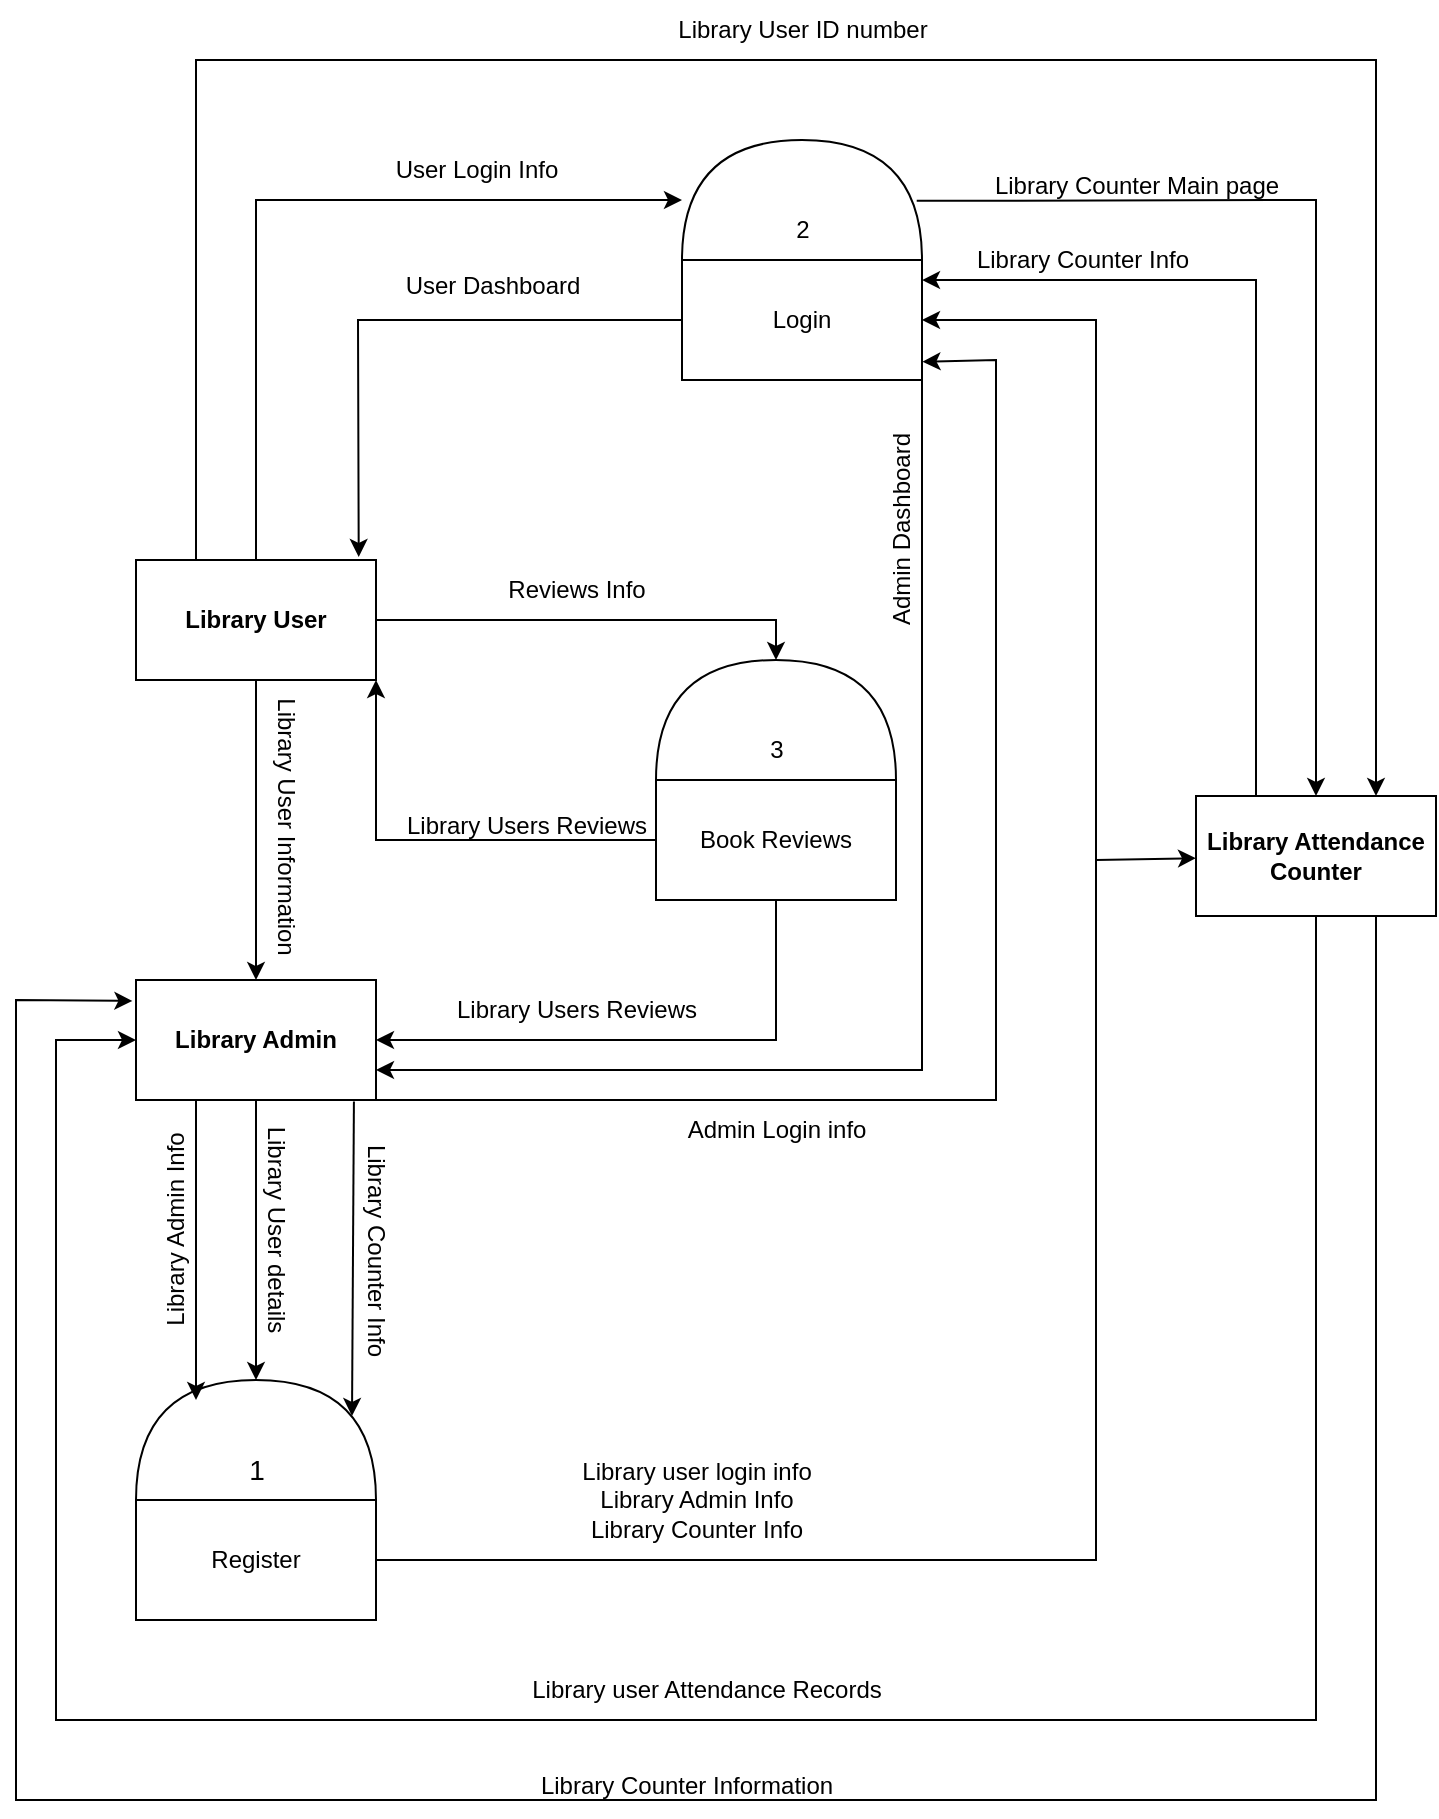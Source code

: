 <mxfile version="24.0.6" type="github">
  <diagram name="Page-1" id="jEE0QtYnfGq3cd7_jUfr">
    <mxGraphModel dx="1723" dy="778" grid="1" gridSize="10" guides="1" tooltips="1" connect="1" arrows="1" fold="1" page="1" pageScale="1" pageWidth="826" pageHeight="1169" math="0" shadow="0">
      <root>
        <mxCell id="0" />
        <mxCell id="1" parent="0" />
        <mxCell id="z5HuqzgQ3joIAc6Jr-kF-1" value="&lt;b&gt;Library User&lt;/b&gt;" style="rounded=0;whiteSpace=wrap;html=1;" vertex="1" parent="1">
          <mxGeometry x="80" y="510" width="120" height="60" as="geometry" />
        </mxCell>
        <mxCell id="z5HuqzgQ3joIAc6Jr-kF-2" value="&lt;b&gt;Library Attendance&lt;br&gt;Counter&lt;/b&gt;" style="rounded=0;whiteSpace=wrap;html=1;" vertex="1" parent="1">
          <mxGeometry x="610" y="628" width="120" height="60" as="geometry" />
        </mxCell>
        <mxCell id="z5HuqzgQ3joIAc6Jr-kF-7" value="&lt;b&gt;Library Admin&lt;/b&gt;" style="rounded=0;whiteSpace=wrap;html=1;" vertex="1" parent="1">
          <mxGeometry x="80" y="720" width="120" height="60" as="geometry" />
        </mxCell>
        <mxCell id="z5HuqzgQ3joIAc6Jr-kF-14" value="" style="group" vertex="1" connectable="0" parent="1">
          <mxGeometry x="340" y="560" width="120" height="120" as="geometry" />
        </mxCell>
        <mxCell id="z5HuqzgQ3joIAc6Jr-kF-12" value="" style="shape=or;whiteSpace=wrap;html=1;rotation=-90;" vertex="1" parent="z5HuqzgQ3joIAc6Jr-kF-14">
          <mxGeometry x="30" y="-30" width="60" height="120" as="geometry" />
        </mxCell>
        <mxCell id="z5HuqzgQ3joIAc6Jr-kF-13" value="Book Reviews" style="rounded=0;whiteSpace=wrap;html=1;" vertex="1" parent="z5HuqzgQ3joIAc6Jr-kF-14">
          <mxGeometry y="60" width="120" height="60" as="geometry" />
        </mxCell>
        <mxCell id="z5HuqzgQ3joIAc6Jr-kF-23" value="3" style="text;html=1;align=center;verticalAlign=middle;resizable=0;points=[];autosize=1;strokeColor=none;fillColor=none;" vertex="1" parent="z5HuqzgQ3joIAc6Jr-kF-14">
          <mxGeometry x="45" y="30" width="30" height="30" as="geometry" />
        </mxCell>
        <mxCell id="z5HuqzgQ3joIAc6Jr-kF-15" value="" style="group" vertex="1" connectable="0" parent="1">
          <mxGeometry x="80" y="920" width="120" height="120" as="geometry" />
        </mxCell>
        <mxCell id="z5HuqzgQ3joIAc6Jr-kF-6" value="Register" style="rounded=0;whiteSpace=wrap;html=1;" vertex="1" parent="z5HuqzgQ3joIAc6Jr-kF-15">
          <mxGeometry y="60" width="120" height="60" as="geometry" />
        </mxCell>
        <mxCell id="z5HuqzgQ3joIAc6Jr-kF-11" value="" style="shape=or;whiteSpace=wrap;html=1;rotation=-90;" vertex="1" parent="z5HuqzgQ3joIAc6Jr-kF-15">
          <mxGeometry x="30" y="-30" width="60" height="120" as="geometry" />
        </mxCell>
        <mxCell id="z5HuqzgQ3joIAc6Jr-kF-19" value="&lt;font style=&quot;font-size: 14px;&quot;&gt;1&lt;/font&gt;" style="text;html=1;align=center;verticalAlign=middle;resizable=0;points=[];autosize=1;strokeColor=none;fillColor=none;" vertex="1" parent="z5HuqzgQ3joIAc6Jr-kF-15">
          <mxGeometry x="45" y="30" width="30" height="30" as="geometry" />
        </mxCell>
        <mxCell id="z5HuqzgQ3joIAc6Jr-kF-17" value="" style="group" vertex="1" connectable="0" parent="1">
          <mxGeometry x="353" y="300" width="120" height="120" as="geometry" />
        </mxCell>
        <mxCell id="z5HuqzgQ3joIAc6Jr-kF-5" value="Login" style="rounded=0;whiteSpace=wrap;html=1;" vertex="1" parent="z5HuqzgQ3joIAc6Jr-kF-17">
          <mxGeometry y="60" width="120" height="60" as="geometry" />
        </mxCell>
        <mxCell id="z5HuqzgQ3joIAc6Jr-kF-8" value="" style="shape=or;whiteSpace=wrap;html=1;rotation=-90;" vertex="1" parent="z5HuqzgQ3joIAc6Jr-kF-17">
          <mxGeometry x="30" y="-30" width="60" height="120" as="geometry" />
        </mxCell>
        <mxCell id="z5HuqzgQ3joIAc6Jr-kF-61" value="2" style="text;html=1;align=center;verticalAlign=middle;resizable=0;points=[];autosize=1;strokeColor=none;fillColor=none;" vertex="1" parent="z5HuqzgQ3joIAc6Jr-kF-17">
          <mxGeometry x="45" y="30" width="30" height="30" as="geometry" />
        </mxCell>
        <mxCell id="z5HuqzgQ3joIAc6Jr-kF-26" value="" style="endArrow=classic;html=1;rounded=0;" edge="1" parent="1" source="z5HuqzgQ3joIAc6Jr-kF-1" target="z5HuqzgQ3joIAc6Jr-kF-7">
          <mxGeometry width="50" height="50" relative="1" as="geometry">
            <mxPoint x="360" y="620" as="sourcePoint" />
            <mxPoint x="410" y="570" as="targetPoint" />
          </mxGeometry>
        </mxCell>
        <mxCell id="z5HuqzgQ3joIAc6Jr-kF-27" value="" style="endArrow=classic;html=1;rounded=0;" edge="1" parent="1" source="z5HuqzgQ3joIAc6Jr-kF-7" target="z5HuqzgQ3joIAc6Jr-kF-11">
          <mxGeometry width="50" height="50" relative="1" as="geometry">
            <mxPoint x="360" y="900" as="sourcePoint" />
            <mxPoint x="410" y="850" as="targetPoint" />
          </mxGeometry>
        </mxCell>
        <mxCell id="z5HuqzgQ3joIAc6Jr-kF-29" value="" style="endArrow=classic;html=1;rounded=0;" edge="1" parent="1" source="z5HuqzgQ3joIAc6Jr-kF-1" target="z5HuqzgQ3joIAc6Jr-kF-8">
          <mxGeometry width="50" height="50" relative="1" as="geometry">
            <mxPoint x="360" y="620" as="sourcePoint" />
            <mxPoint x="410" y="570" as="targetPoint" />
            <Array as="points">
              <mxPoint x="140" y="330" />
            </Array>
          </mxGeometry>
        </mxCell>
        <mxCell id="z5HuqzgQ3joIAc6Jr-kF-31" value="" style="endArrow=classic;html=1;rounded=0;" edge="1" parent="1" source="z5HuqzgQ3joIAc6Jr-kF-13" target="z5HuqzgQ3joIAc6Jr-kF-7">
          <mxGeometry width="50" height="50" relative="1" as="geometry">
            <mxPoint x="360" y="900" as="sourcePoint" />
            <mxPoint x="410" y="850" as="targetPoint" />
            <Array as="points">
              <mxPoint x="400" y="750" />
            </Array>
          </mxGeometry>
        </mxCell>
        <mxCell id="z5HuqzgQ3joIAc6Jr-kF-33" value="" style="endArrow=classic;html=1;rounded=0;" edge="1" parent="1" source="z5HuqzgQ3joIAc6Jr-kF-1" target="z5HuqzgQ3joIAc6Jr-kF-12">
          <mxGeometry width="50" height="50" relative="1" as="geometry">
            <mxPoint x="230" y="580" as="sourcePoint" />
            <mxPoint x="370" y="540" as="targetPoint" />
            <Array as="points">
              <mxPoint x="400" y="540" />
            </Array>
          </mxGeometry>
        </mxCell>
        <mxCell id="z5HuqzgQ3joIAc6Jr-kF-34" value="" style="endArrow=classic;html=1;rounded=0;entryX=0.928;entryY=-0.025;entryDx=0;entryDy=0;entryPerimeter=0;exitX=0;exitY=0.5;exitDx=0;exitDy=0;" edge="1" parent="1" source="z5HuqzgQ3joIAc6Jr-kF-5" target="z5HuqzgQ3joIAc6Jr-kF-1">
          <mxGeometry width="50" height="50" relative="1" as="geometry">
            <mxPoint x="350" y="430" as="sourcePoint" />
            <mxPoint x="410" y="570" as="targetPoint" />
            <Array as="points">
              <mxPoint x="191" y="390" />
            </Array>
          </mxGeometry>
        </mxCell>
        <mxCell id="z5HuqzgQ3joIAc6Jr-kF-36" value="" style="endArrow=classic;html=1;rounded=0;exitX=1;exitY=0.5;exitDx=0;exitDy=0;entryX=1;entryY=0.5;entryDx=0;entryDy=0;" edge="1" parent="1" source="z5HuqzgQ3joIAc6Jr-kF-6" target="z5HuqzgQ3joIAc6Jr-kF-5">
          <mxGeometry width="50" height="50" relative="1" as="geometry">
            <mxPoint x="340" y="620" as="sourcePoint" />
            <mxPoint x="390" y="570" as="targetPoint" />
            <Array as="points">
              <mxPoint x="560" y="1010" />
              <mxPoint x="560" y="390" />
            </Array>
          </mxGeometry>
        </mxCell>
        <mxCell id="z5HuqzgQ3joIAc6Jr-kF-38" value="Library Users Reviews" style="text;html=1;align=center;verticalAlign=middle;resizable=0;points=[];autosize=1;strokeColor=none;fillColor=none;" vertex="1" parent="1">
          <mxGeometry x="230" y="720" width="140" height="30" as="geometry" />
        </mxCell>
        <mxCell id="z5HuqzgQ3joIAc6Jr-kF-39" value="Reviews Info" style="text;html=1;align=center;verticalAlign=middle;resizable=0;points=[];autosize=1;strokeColor=none;fillColor=none;" vertex="1" parent="1">
          <mxGeometry x="255" y="510" width="90" height="30" as="geometry" />
        </mxCell>
        <mxCell id="z5HuqzgQ3joIAc6Jr-kF-44" value="Library User Information" style="text;html=1;align=center;verticalAlign=middle;resizable=0;points=[];autosize=1;strokeColor=none;fillColor=none;rotation=90;" vertex="1" parent="1">
          <mxGeometry x="80" y="628" width="150" height="30" as="geometry" />
        </mxCell>
        <mxCell id="z5HuqzgQ3joIAc6Jr-kF-45" value="Library User details" style="text;html=1;align=center;verticalAlign=middle;whiteSpace=wrap;rounded=0;rotation=90;" vertex="1" parent="1">
          <mxGeometry x="80" y="830" width="140" height="30" as="geometry" />
        </mxCell>
        <mxCell id="z5HuqzgQ3joIAc6Jr-kF-46" value="Library user login info&lt;div&gt;Library Admin Info&lt;br&gt;Library Counter Info&lt;/div&gt;" style="text;html=1;align=center;verticalAlign=middle;resizable=0;points=[];autosize=1;strokeColor=none;fillColor=none;" vertex="1" parent="1">
          <mxGeometry x="290" y="950" width="140" height="60" as="geometry" />
        </mxCell>
        <mxCell id="z5HuqzgQ3joIAc6Jr-kF-47" value="" style="endArrow=classic;html=1;rounded=0;" edge="1" parent="1" target="z5HuqzgQ3joIAc6Jr-kF-2">
          <mxGeometry width="50" height="50" relative="1" as="geometry">
            <mxPoint x="560" y="660" as="sourcePoint" />
            <mxPoint x="260" y="940" as="targetPoint" />
          </mxGeometry>
        </mxCell>
        <mxCell id="z5HuqzgQ3joIAc6Jr-kF-48" value="" style="endArrow=classic;html=1;rounded=0;" edge="1" parent="1" source="z5HuqzgQ3joIAc6Jr-kF-2" target="z5HuqzgQ3joIAc6Jr-kF-7">
          <mxGeometry width="50" height="50" relative="1" as="geometry">
            <mxPoint x="320" y="930" as="sourcePoint" />
            <mxPoint x="370" y="880" as="targetPoint" />
            <Array as="points">
              <mxPoint x="670" y="1090" />
              <mxPoint x="40" y="1090" />
              <mxPoint x="40" y="750" />
            </Array>
          </mxGeometry>
        </mxCell>
        <mxCell id="z5HuqzgQ3joIAc6Jr-kF-49" value="Library user Attendance Records" style="text;html=1;align=center;verticalAlign=middle;resizable=0;points=[];autosize=1;strokeColor=none;fillColor=none;" vertex="1" parent="1">
          <mxGeometry x="265" y="1060" width="200" height="30" as="geometry" />
        </mxCell>
        <mxCell id="z5HuqzgQ3joIAc6Jr-kF-50" value="User Dashboard" style="text;html=1;align=center;verticalAlign=middle;resizable=0;points=[];autosize=1;strokeColor=none;fillColor=none;" vertex="1" parent="1">
          <mxGeometry x="203" y="358" width="110" height="30" as="geometry" />
        </mxCell>
        <mxCell id="z5HuqzgQ3joIAc6Jr-kF-51" value="" style="endArrow=classic;html=1;rounded=0;entryX=0.975;entryY=0.167;entryDx=0;entryDy=0;entryPerimeter=0;exitX=0.25;exitY=0;exitDx=0;exitDy=0;" edge="1" parent="1" source="z5HuqzgQ3joIAc6Jr-kF-2">
          <mxGeometry width="50" height="50" relative="1" as="geometry">
            <mxPoint x="673" y="628" as="sourcePoint" />
            <mxPoint x="473" y="370.02" as="targetPoint" />
            <Array as="points">
              <mxPoint x="640" y="370" />
            </Array>
          </mxGeometry>
        </mxCell>
        <mxCell id="z5HuqzgQ3joIAc6Jr-kF-53" value="Library Counter Info" style="text;html=1;align=center;verticalAlign=middle;resizable=0;points=[];autosize=1;strokeColor=none;fillColor=none;" vertex="1" parent="1">
          <mxGeometry x="488" y="345" width="130" height="30" as="geometry" />
        </mxCell>
        <mxCell id="z5HuqzgQ3joIAc6Jr-kF-54" value="" style="endArrow=classic;html=1;rounded=0;exitX=0.75;exitY=1;exitDx=0;exitDy=0;entryX=-0.015;entryY=0.174;entryDx=0;entryDy=0;entryPerimeter=0;" edge="1" parent="1" source="z5HuqzgQ3joIAc6Jr-kF-2" target="z5HuqzgQ3joIAc6Jr-kF-7">
          <mxGeometry width="50" height="50" relative="1" as="geometry">
            <mxPoint x="570" y="990" as="sourcePoint" />
            <mxPoint x="620" y="940" as="targetPoint" />
            <Array as="points">
              <mxPoint x="700" y="1130" />
              <mxPoint x="20" y="1130" />
              <mxPoint x="20" y="730" />
            </Array>
          </mxGeometry>
        </mxCell>
        <mxCell id="z5HuqzgQ3joIAc6Jr-kF-56" value="Library Counter Information" style="text;html=1;align=center;verticalAlign=middle;resizable=0;points=[];autosize=1;strokeColor=none;fillColor=none;" vertex="1" parent="1">
          <mxGeometry x="270" y="1108" width="170" height="30" as="geometry" />
        </mxCell>
        <mxCell id="z5HuqzgQ3joIAc6Jr-kF-57" value="" style="endArrow=classic;html=1;rounded=0;exitX=0.25;exitY=1;exitDx=0;exitDy=0;" edge="1" parent="1" source="z5HuqzgQ3joIAc6Jr-kF-7">
          <mxGeometry width="50" height="50" relative="1" as="geometry">
            <mxPoint x="560" y="660" as="sourcePoint" />
            <mxPoint x="110" y="930" as="targetPoint" />
          </mxGeometry>
        </mxCell>
        <mxCell id="z5HuqzgQ3joIAc6Jr-kF-58" value="Library Admin Info" style="text;html=1;align=center;verticalAlign=middle;resizable=0;points=[];autosize=1;strokeColor=none;fillColor=none;rotation=-90;" vertex="1" parent="1">
          <mxGeometry x="40" y="830" width="120" height="30" as="geometry" />
        </mxCell>
        <mxCell id="z5HuqzgQ3joIAc6Jr-kF-59" value="" style="endArrow=classic;html=1;rounded=0;exitX=1;exitY=1;exitDx=0;exitDy=0;entryX=1.002;entryY=0.848;entryDx=0;entryDy=0;entryPerimeter=0;" edge="1" parent="1" source="z5HuqzgQ3joIAc6Jr-kF-7" target="z5HuqzgQ3joIAc6Jr-kF-5">
          <mxGeometry width="50" height="50" relative="1" as="geometry">
            <mxPoint x="200" y="770" as="sourcePoint" />
            <mxPoint x="480" y="410" as="targetPoint" />
            <Array as="points">
              <mxPoint x="510" y="780" />
              <mxPoint x="510" y="410" />
            </Array>
          </mxGeometry>
        </mxCell>
        <mxCell id="z5HuqzgQ3joIAc6Jr-kF-60" value="Admin Login info" style="text;html=1;align=center;verticalAlign=middle;resizable=0;points=[];autosize=1;strokeColor=none;fillColor=none;" vertex="1" parent="1">
          <mxGeometry x="345" y="780" width="110" height="30" as="geometry" />
        </mxCell>
        <mxCell id="z5HuqzgQ3joIAc6Jr-kF-62" value="" style="endArrow=classic;html=1;rounded=0;entryX=1;entryY=1;entryDx=0;entryDy=0;" edge="1" parent="1" source="z5HuqzgQ3joIAc6Jr-kF-13" target="z5HuqzgQ3joIAc6Jr-kF-1">
          <mxGeometry width="50" height="50" relative="1" as="geometry">
            <mxPoint x="430" y="590" as="sourcePoint" />
            <mxPoint x="480" y="540" as="targetPoint" />
            <Array as="points">
              <mxPoint x="200" y="650" />
            </Array>
          </mxGeometry>
        </mxCell>
        <mxCell id="z5HuqzgQ3joIAc6Jr-kF-63" value="Library Users Reviews" style="text;html=1;align=center;verticalAlign=middle;resizable=0;points=[];autosize=1;strokeColor=none;fillColor=none;" vertex="1" parent="1">
          <mxGeometry x="205" y="628" width="140" height="30" as="geometry" />
        </mxCell>
        <mxCell id="z5HuqzgQ3joIAc6Jr-kF-64" value="User Login Info" style="text;html=1;align=center;verticalAlign=middle;resizable=0;points=[];autosize=1;strokeColor=none;fillColor=none;" vertex="1" parent="1">
          <mxGeometry x="200" y="300" width="100" height="30" as="geometry" />
        </mxCell>
        <mxCell id="z5HuqzgQ3joIAc6Jr-kF-65" value="" style="endArrow=classic;html=1;rounded=0;exitX=0.908;exitY=1.012;exitDx=0;exitDy=0;exitPerimeter=0;entryX=0.7;entryY=0.9;entryDx=0;entryDy=0;entryPerimeter=0;" edge="1" parent="1" source="z5HuqzgQ3joIAc6Jr-kF-7" target="z5HuqzgQ3joIAc6Jr-kF-11">
          <mxGeometry width="50" height="50" relative="1" as="geometry">
            <mxPoint x="470" y="890" as="sourcePoint" />
            <mxPoint x="520" y="840" as="targetPoint" />
          </mxGeometry>
        </mxCell>
        <mxCell id="z5HuqzgQ3joIAc6Jr-kF-66" value="Library Counter Info" style="text;html=1;align=center;verticalAlign=middle;resizable=0;points=[];autosize=1;strokeColor=none;fillColor=none;rotation=90;" vertex="1" parent="1">
          <mxGeometry x="135" y="840" width="130" height="30" as="geometry" />
        </mxCell>
        <mxCell id="z5HuqzgQ3joIAc6Jr-kF-67" value="" style="endArrow=classic;html=1;rounded=0;exitX=0.25;exitY=0;exitDx=0;exitDy=0;entryX=0.75;entryY=0;entryDx=0;entryDy=0;" edge="1" parent="1" source="z5HuqzgQ3joIAc6Jr-kF-1" target="z5HuqzgQ3joIAc6Jr-kF-2">
          <mxGeometry width="50" height="50" relative="1" as="geometry">
            <mxPoint x="450" y="400" as="sourcePoint" />
            <mxPoint x="700" y="260" as="targetPoint" />
            <Array as="points">
              <mxPoint x="110" y="260" />
              <mxPoint x="700" y="260" />
            </Array>
          </mxGeometry>
        </mxCell>
        <mxCell id="z5HuqzgQ3joIAc6Jr-kF-68" value="Library User ID number" style="text;html=1;align=center;verticalAlign=middle;resizable=0;points=[];autosize=1;strokeColor=none;fillColor=none;" vertex="1" parent="1">
          <mxGeometry x="338" y="230" width="150" height="30" as="geometry" />
        </mxCell>
        <mxCell id="z5HuqzgQ3joIAc6Jr-kF-69" value="" style="endArrow=classic;html=1;rounded=0;entryX=0.5;entryY=0;entryDx=0;entryDy=0;exitX=0.493;exitY=0.978;exitDx=0;exitDy=0;exitPerimeter=0;" edge="1" parent="1" source="z5HuqzgQ3joIAc6Jr-kF-8" target="z5HuqzgQ3joIAc6Jr-kF-2">
          <mxGeometry width="50" height="50" relative="1" as="geometry">
            <mxPoint x="540" y="370" as="sourcePoint" />
            <mxPoint x="590" y="320" as="targetPoint" />
            <Array as="points">
              <mxPoint x="670" y="330" />
            </Array>
          </mxGeometry>
        </mxCell>
        <mxCell id="z5HuqzgQ3joIAc6Jr-kF-70" value="Library Counter Main page" style="text;html=1;align=center;verticalAlign=middle;resizable=0;points=[];autosize=1;strokeColor=none;fillColor=none;" vertex="1" parent="1">
          <mxGeometry x="495" y="308" width="170" height="30" as="geometry" />
        </mxCell>
        <mxCell id="z5HuqzgQ3joIAc6Jr-kF-71" value="" style="endArrow=classic;html=1;rounded=0;exitX=1;exitY=1;exitDx=0;exitDy=0;entryX=1;entryY=0.75;entryDx=0;entryDy=0;" edge="1" parent="1" source="z5HuqzgQ3joIAc6Jr-kF-5" target="z5HuqzgQ3joIAc6Jr-kF-7">
          <mxGeometry width="50" height="50" relative="1" as="geometry">
            <mxPoint x="420" y="510" as="sourcePoint" />
            <mxPoint x="470" y="460" as="targetPoint" />
            <Array as="points">
              <mxPoint x="473" y="765" />
            </Array>
          </mxGeometry>
        </mxCell>
        <mxCell id="z5HuqzgQ3joIAc6Jr-kF-72" value="Admin Dashboard" style="text;html=1;align=center;verticalAlign=middle;resizable=0;points=[];autosize=1;strokeColor=none;fillColor=none;rotation=-90;" vertex="1" parent="1">
          <mxGeometry x="403" y="480" width="120" height="30" as="geometry" />
        </mxCell>
      </root>
    </mxGraphModel>
  </diagram>
</mxfile>
